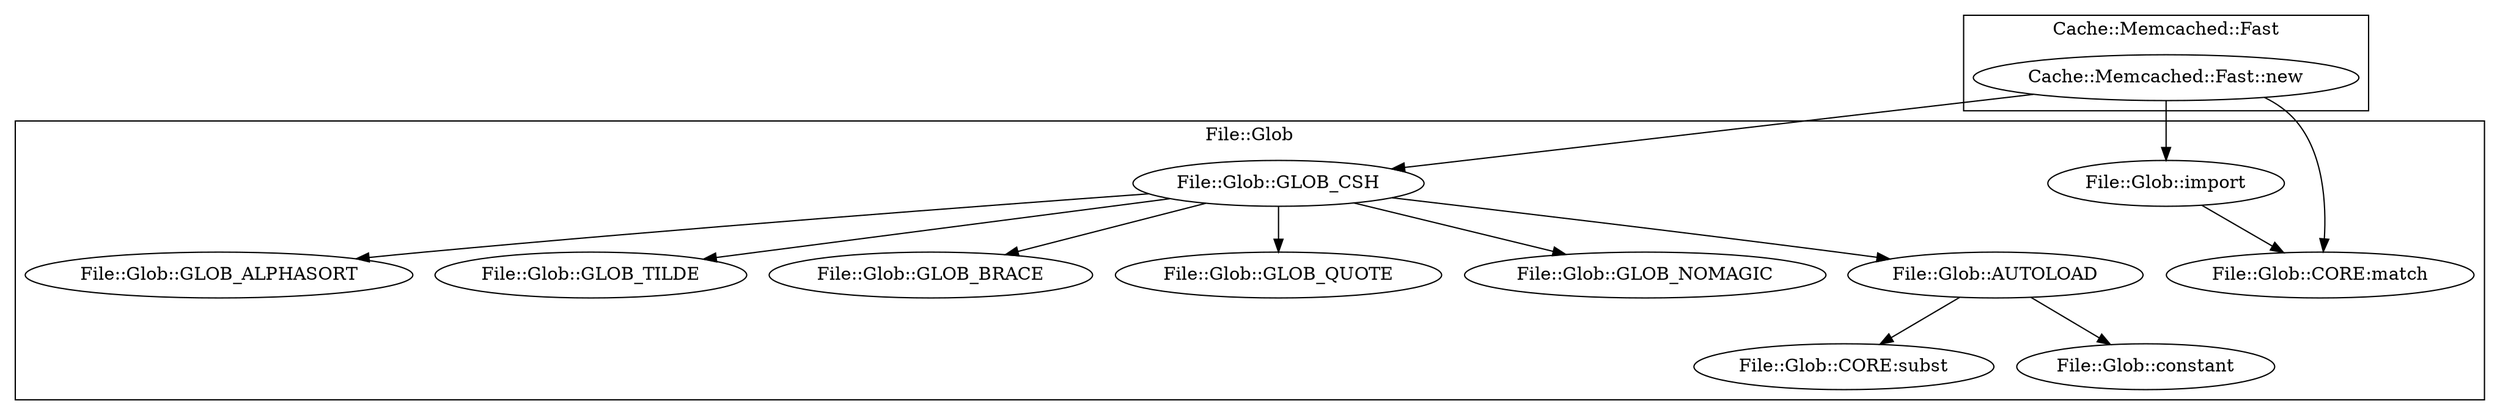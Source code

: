 digraph {
graph [overlap=false]
subgraph cluster_Cache_Memcached_Fast {
	label="Cache::Memcached::Fast";
	"Cache::Memcached::Fast::new";
}
subgraph cluster_File_Glob {
	label="File::Glob";
	"File::Glob::CORE:subst";
	"File::Glob::GLOB_ALPHASORT";
	"File::Glob::import";
	"File::Glob::GLOB_CSH";
	"File::Glob::GLOB_TILDE";
	"File::Glob::constant";
	"File::Glob::GLOB_BRACE";
	"File::Glob::GLOB_QUOTE";
	"File::Glob::GLOB_NOMAGIC";
	"File::Glob::AUTOLOAD";
	"File::Glob::CORE:match";
}
"File::Glob::GLOB_CSH" -> "File::Glob::GLOB_TILDE";
"File::Glob::import" -> "File::Glob::CORE:match";
"Cache::Memcached::Fast::new" -> "File::Glob::CORE:match";
"Cache::Memcached::Fast::new" -> "File::Glob::import";
"Cache::Memcached::Fast::new" -> "File::Glob::GLOB_CSH";
"File::Glob::GLOB_CSH" -> "File::Glob::GLOB_BRACE";
"File::Glob::GLOB_CSH" -> "File::Glob::GLOB_QUOTE";
"File::Glob::GLOB_CSH" -> "File::Glob::GLOB_NOMAGIC";
"File::Glob::GLOB_CSH" -> "File::Glob::AUTOLOAD";
"File::Glob::AUTOLOAD" -> "File::Glob::constant";
"File::Glob::AUTOLOAD" -> "File::Glob::CORE:subst";
"File::Glob::GLOB_CSH" -> "File::Glob::GLOB_ALPHASORT";
}

